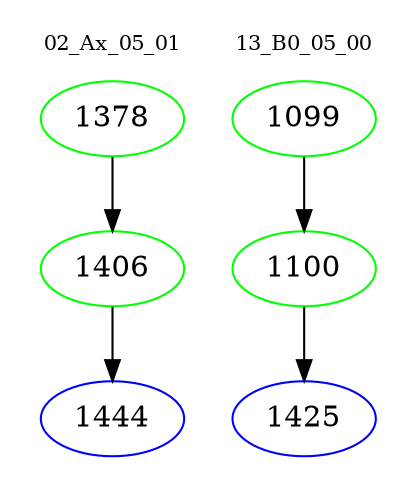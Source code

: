 digraph{
subgraph cluster_0 {
color = white
label = "02_Ax_05_01";
fontsize=10;
T0_1378 [label="1378", color="green"]
T0_1378 -> T0_1406 [color="black"]
T0_1406 [label="1406", color="green"]
T0_1406 -> T0_1444 [color="black"]
T0_1444 [label="1444", color="blue"]
}
subgraph cluster_1 {
color = white
label = "13_B0_05_00";
fontsize=10;
T1_1099 [label="1099", color="green"]
T1_1099 -> T1_1100 [color="black"]
T1_1100 [label="1100", color="green"]
T1_1100 -> T1_1425 [color="black"]
T1_1425 [label="1425", color="blue"]
}
}
